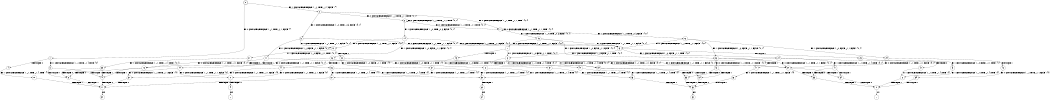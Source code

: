digraph BCG {
size = "7, 10.5";
center = TRUE;
node [shape = circle];
0 [peripheries = 2];
0 -> 1 [label = "EX !0 !ATOMIC_EXCH_BRANCH (1, +1, TRUE, +1, 1, FALSE) !{}"];
0 -> 2 [label = "EX !1 !ATOMIC_EXCH_BRANCH (1, +1, TRUE, +1, 4, FALSE) !{}"];
1 -> 3 [label = "EX !1 !ATOMIC_EXCH_BRANCH (1, +1, TRUE, +1, 4, TRUE) !{0}"];
1 -> 4 [label = "TERMINATE !0"];
2 -> 5 [label = "EX !1 !ATOMIC_EXCH_BRANCH (1, +0, TRUE, +0, 3, FALSE) !{0, 1}"];
2 -> 6 [label = "EX !0 !ATOMIC_EXCH_BRANCH (1, +1, TRUE, +1, 1, TRUE) !{0, 1}"];
2 -> 7 [label = "EX !0 !ATOMIC_EXCH_BRANCH (1, +1, TRUE, +1, 1, TRUE) !{0, 1}"];
3 -> 8 [label = "TERMINATE !0"];
3 -> 9 [label = "TERMINATE !1"];
4 -> 10 [label = "EX !1 !ATOMIC_EXCH_BRANCH (1, +1, TRUE, +1, 4, TRUE) !{}"];
5 -> 11 [label = "EX !1 !ATOMIC_EXCH_BRANCH (1, +0, FALSE, +1, 1, FALSE) !{0, 1}"];
5 -> 12 [label = "EX !0 !ATOMIC_EXCH_BRANCH (1, +1, TRUE, +1, 1, FALSE) !{0, 1}"];
5 -> 13 [label = "EX !0 !ATOMIC_EXCH_BRANCH (1, +1, TRUE, +1, 1, FALSE) !{0, 1}"];
6 -> 6 [label = "EX !0 !ATOMIC_EXCH_BRANCH (1, +1, TRUE, +1, 1, TRUE) !{0, 1}"];
6 -> 14 [label = "EX !1 !ATOMIC_EXCH_BRANCH (1, +0, TRUE, +0, 3, FALSE) !{0, 1}"];
6 -> 7 [label = "EX !0 !ATOMIC_EXCH_BRANCH (1, +1, TRUE, +1, 1, TRUE) !{0, 1}"];
7 -> 15 [label = "EX !1 !ATOMIC_EXCH_BRANCH (1, +0, TRUE, +0, 3, FALSE) !{0, 1}"];
7 -> 7 [label = "EX !0 !ATOMIC_EXCH_BRANCH (1, +1, TRUE, +1, 1, TRUE) !{0, 1}"];
7 -> 16 [label = "EX !1 !ATOMIC_EXCH_BRANCH (1, +0, TRUE, +0, 3, FALSE) !{0, 1}"];
8 -> 17 [label = "TERMINATE !1"];
9 -> 17 [label = "TERMINATE !0"];
10 -> 17 [label = "TERMINATE !1"];
11 -> 18 [label = "EX !0 !ATOMIC_EXCH_BRANCH (1, +1, TRUE, +1, 1, FALSE) !{0, 1}"];
11 -> 19 [label = "TERMINATE !1"];
11 -> 20 [label = "EX !0 !ATOMIC_EXCH_BRANCH (1, +1, TRUE, +1, 1, FALSE) !{0, 1}"];
12 -> 21 [label = "EX !1 !ATOMIC_EXCH_BRANCH (1, +0, FALSE, +1, 1, TRUE) !{0, 1}"];
12 -> 22 [label = "TERMINATE !0"];
13 -> 23 [label = "EX !1 !ATOMIC_EXCH_BRANCH (1, +0, FALSE, +1, 1, TRUE) !{0, 1}"];
13 -> 24 [label = "EX !1 !ATOMIC_EXCH_BRANCH (1, +0, FALSE, +1, 1, TRUE) !{0, 1}"];
13 -> 25 [label = "TERMINATE !0"];
14 -> 12 [label = "EX !0 !ATOMIC_EXCH_BRANCH (1, +1, TRUE, +1, 1, FALSE) !{0, 1}"];
14 -> 26 [label = "EX !1 !ATOMIC_EXCH_BRANCH (1, +0, FALSE, +1, 1, FALSE) !{0, 1}"];
14 -> 13 [label = "EX !0 !ATOMIC_EXCH_BRANCH (1, +1, TRUE, +1, 1, FALSE) !{0, 1}"];
15 -> 27 [label = "EX !0 !ATOMIC_EXCH_BRANCH (1, +1, TRUE, +1, 1, FALSE) !{0, 1}"];
15 -> 28 [label = "EX !1 !ATOMIC_EXCH_BRANCH (1, +0, FALSE, +1, 1, FALSE) !{0, 1}"];
15 -> 13 [label = "EX !0 !ATOMIC_EXCH_BRANCH (1, +1, TRUE, +1, 1, FALSE) !{0, 1}"];
16 -> 28 [label = "EX !1 !ATOMIC_EXCH_BRANCH (1, +0, FALSE, +1, 1, FALSE) !{0, 1}"];
16 -> 13 [label = "EX !0 !ATOMIC_EXCH_BRANCH (1, +1, TRUE, +1, 1, FALSE) !{0, 1}"];
16 -> 29 [label = "EX !1 !ATOMIC_EXCH_BRANCH (1, +0, FALSE, +1, 1, FALSE) !{0, 1}"];
17 -> 30 [label = "exit"];
18 -> 8 [label = "TERMINATE !0"];
18 -> 9 [label = "TERMINATE !1"];
19 -> 31 [label = "EX !0 !ATOMIC_EXCH_BRANCH (1, +1, TRUE, +1, 1, FALSE) !{0}"];
19 -> 32 [label = "EX !0 !ATOMIC_EXCH_BRANCH (1, +1, TRUE, +1, 1, FALSE) !{0}"];
20 -> 33 [label = "TERMINATE !0"];
20 -> 34 [label = "TERMINATE !1"];
21 -> 35 [label = "EX !1 !ATOMIC_EXCH_BRANCH (1, +1, TRUE, +1, 4, TRUE) !{0, 1}"];
21 -> 36 [label = "TERMINATE !0"];
22 -> 37 [label = "EX !1 !ATOMIC_EXCH_BRANCH (1, +0, FALSE, +1, 1, TRUE) !{1}"];
22 -> 38 [label = "EX !1 !ATOMIC_EXCH_BRANCH (1, +0, FALSE, +1, 1, TRUE) !{1}"];
23 -> 39 [label = "EX !1 !ATOMIC_EXCH_BRANCH (1, +1, TRUE, +1, 4, TRUE) !{0, 1}"];
23 -> 40 [label = "TERMINATE !0"];
24 -> 39 [label = "EX !1 !ATOMIC_EXCH_BRANCH (1, +1, TRUE, +1, 4, TRUE) !{0, 1}"];
24 -> 41 [label = "EX !1 !ATOMIC_EXCH_BRANCH (1, +1, TRUE, +1, 4, TRUE) !{0, 1}"];
24 -> 42 [label = "TERMINATE !0"];
25 -> 43 [label = "EX !1 !ATOMIC_EXCH_BRANCH (1, +0, FALSE, +1, 1, TRUE) !{1}"];
26 -> 18 [label = "EX !0 !ATOMIC_EXCH_BRANCH (1, +1, TRUE, +1, 1, FALSE) !{0, 1}"];
26 -> 44 [label = "TERMINATE !1"];
26 -> 20 [label = "EX !0 !ATOMIC_EXCH_BRANCH (1, +1, TRUE, +1, 1, FALSE) !{0, 1}"];
27 -> 23 [label = "EX !1 !ATOMIC_EXCH_BRANCH (1, +0, FALSE, +1, 1, TRUE) !{0, 1}"];
27 -> 45 [label = "TERMINATE !0"];
28 -> 46 [label = "EX !0 !ATOMIC_EXCH_BRANCH (1, +1, TRUE, +1, 1, FALSE) !{0, 1}"];
28 -> 47 [label = "TERMINATE !1"];
28 -> 20 [label = "EX !0 !ATOMIC_EXCH_BRANCH (1, +1, TRUE, +1, 1, FALSE) !{0, 1}"];
29 -> 20 [label = "EX !0 !ATOMIC_EXCH_BRANCH (1, +1, TRUE, +1, 1, FALSE) !{0, 1}"];
29 -> 48 [label = "TERMINATE !1"];
31 -> 17 [label = "TERMINATE !0"];
32 -> 49 [label = "TERMINATE !0"];
33 -> 50 [label = "TERMINATE !1"];
34 -> 50 [label = "TERMINATE !0"];
35 -> 8 [label = "TERMINATE !0"];
35 -> 9 [label = "TERMINATE !1"];
36 -> 51 [label = "EX !1 !ATOMIC_EXCH_BRANCH (1, +1, TRUE, +1, 4, TRUE) !{1}"];
36 -> 52 [label = "EX !1 !ATOMIC_EXCH_BRANCH (1, +1, TRUE, +1, 4, TRUE) !{1}"];
37 -> 51 [label = "EX !1 !ATOMIC_EXCH_BRANCH (1, +1, TRUE, +1, 4, TRUE) !{1}"];
37 -> 52 [label = "EX !1 !ATOMIC_EXCH_BRANCH (1, +1, TRUE, +1, 4, TRUE) !{1}"];
38 -> 52 [label = "EX !1 !ATOMIC_EXCH_BRANCH (1, +1, TRUE, +1, 4, TRUE) !{1}"];
39 -> 53 [label = "TERMINATE !0"];
39 -> 54 [label = "TERMINATE !1"];
40 -> 55 [label = "EX !1 !ATOMIC_EXCH_BRANCH (1, +1, TRUE, +1, 4, TRUE) !{1}"];
41 -> 33 [label = "TERMINATE !0"];
41 -> 34 [label = "TERMINATE !1"];
42 -> 56 [label = "EX !1 !ATOMIC_EXCH_BRANCH (1, +1, TRUE, +1, 4, TRUE) !{1}"];
43 -> 56 [label = "EX !1 !ATOMIC_EXCH_BRANCH (1, +1, TRUE, +1, 4, TRUE) !{1}"];
44 -> 31 [label = "EX !0 !ATOMIC_EXCH_BRANCH (1, +1, TRUE, +1, 1, FALSE) !{0}"];
44 -> 32 [label = "EX !0 !ATOMIC_EXCH_BRANCH (1, +1, TRUE, +1, 1, FALSE) !{0}"];
45 -> 57 [label = "EX !1 !ATOMIC_EXCH_BRANCH (1, +0, FALSE, +1, 1, TRUE) !{1}"];
46 -> 53 [label = "TERMINATE !0"];
46 -> 54 [label = "TERMINATE !1"];
47 -> 58 [label = "EX !0 !ATOMIC_EXCH_BRANCH (1, +1, TRUE, +1, 1, FALSE) !{0}"];
48 -> 59 [label = "EX !0 !ATOMIC_EXCH_BRANCH (1, +1, TRUE, +1, 1, FALSE) !{0}"];
49 -> 60 [label = "exit"];
50 -> 61 [label = "exit"];
51 -> 17 [label = "TERMINATE !1"];
52 -> 62 [label = "TERMINATE !1"];
53 -> 63 [label = "TERMINATE !1"];
54 -> 63 [label = "TERMINATE !0"];
55 -> 63 [label = "TERMINATE !1"];
56 -> 50 [label = "TERMINATE !1"];
57 -> 55 [label = "EX !1 !ATOMIC_EXCH_BRANCH (1, +1, TRUE, +1, 4, TRUE) !{1}"];
58 -> 63 [label = "TERMINATE !0"];
59 -> 50 [label = "TERMINATE !0"];
62 -> 64 [label = "exit"];
63 -> 65 [label = "exit"];
}
